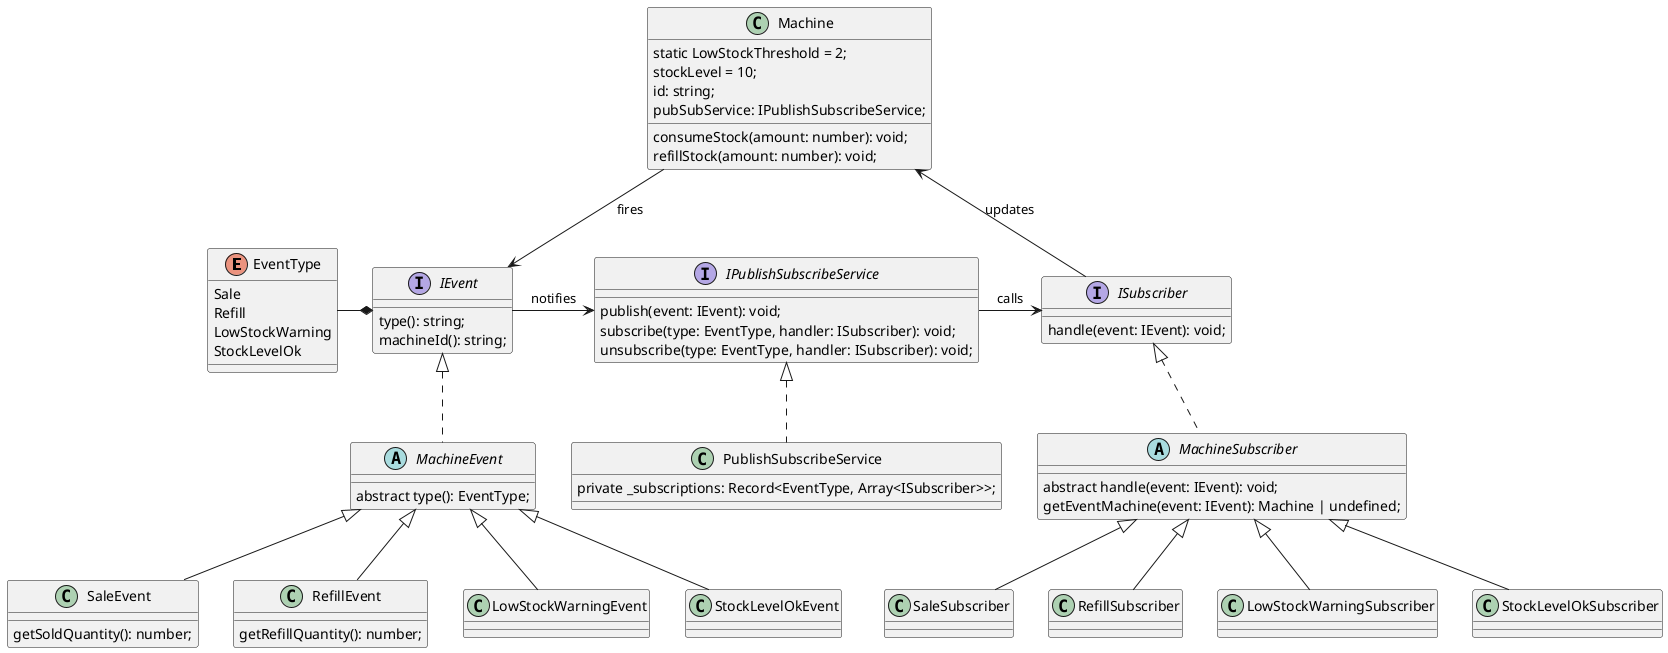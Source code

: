 @startuml

together {
    enum EventType {
        Sale
        Refill
        LowStockWarning
        StockLevelOk
    }
    interface IEvent {
        type(): string;
        machineId(): string;
    }
}
interface ISubscriber {
    handle(event: IEvent): void;
}
interface IPublishSubscribeService {
    publish(event: IEvent): void;
    subscribe(type: EventType, handler: ISubscriber): void;
    unsubscribe(type: EventType, handler: ISubscriber): void;
}



class PublishSubscribeService implements IPublishSubscribeService {
    private _subscriptions: Record<EventType, Array<ISubscriber>>;
}

class Machine {
    static LowStockThreshold = 2;
    stockLevel = 10;
    id: string;
    pubSubService: IPublishSubscribeService;
    consumeStock(amount: number): void;
    refillStock(amount: number): void;
}

abstract class MachineEvent implements IEvent {
    abstract type(): EventType;
}
class SaleEvent extends MachineEvent {
    getSoldQuantity(): number;
}
class RefillEvent extends MachineEvent {
    getRefillQuantity(): number;
}
class LowStockWarningEvent extends MachineEvent {}
class StockLevelOkEvent extends MachineEvent {}

abstract class MachineSubscriber implements ISubscriber {
    abstract handle(event: IEvent): void;
    getEventMachine(event: IEvent): Machine | undefined;
}
class SaleSubscriber extends MachineSubscriber {}
class RefillSubscriber extends MachineSubscriber {}
class LowStockWarningSubscriber extends MachineSubscriber {}
class StockLevelOkSubscriber extends MachineSubscriber {}



EventType -right-* IEvent
IEvent -right-> IPublishSubscribeService : "notifies"
IPublishSubscribeService -right-> ISubscriber : "calls"
Machine -down-> IEvent : "fires"
ISubscriber -up-> Machine : "updates"

@enduml
